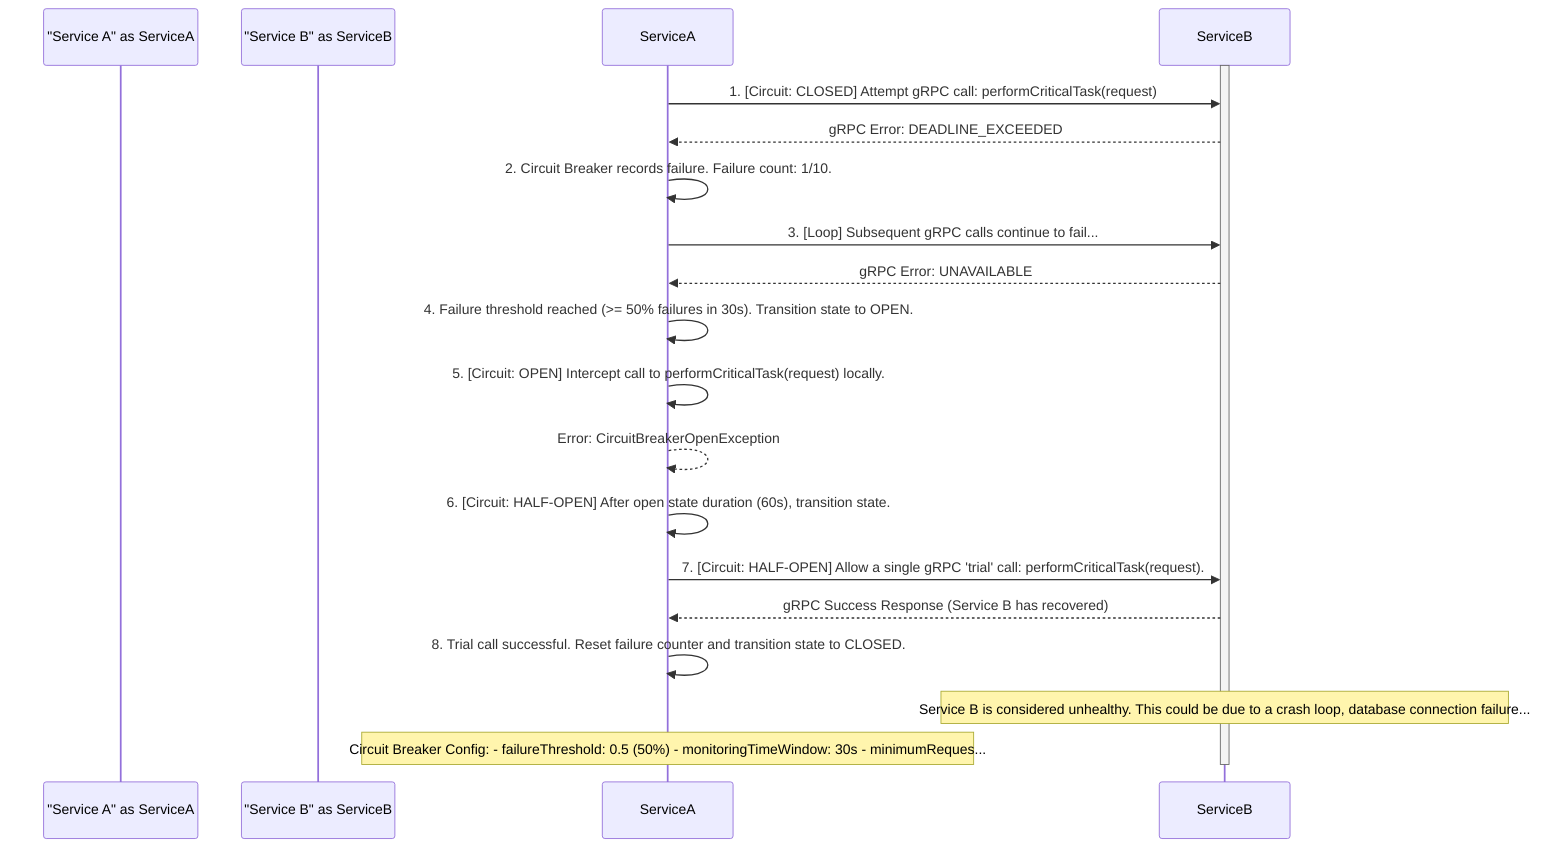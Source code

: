 sequenceDiagram
    participant "Service A" as ServiceA
    participant "Service B" as ServiceB

    activate ServiceB
    ServiceA->>ServiceB: 1. [Circuit: CLOSED] Attempt gRPC call: performCriticalTask(request)
    ServiceB-->>ServiceA: gRPC Error: DEADLINE_EXCEEDED
    ServiceA->>ServiceA: 2. Circuit Breaker records failure. Failure count: 1/10.
    ServiceA->>ServiceB: 3. [Loop] Subsequent gRPC calls continue to fail...
    ServiceB-->>ServiceA: gRPC Error: UNAVAILABLE
    ServiceA->>ServiceA: 4. Failure threshold reached (>= 50% failures in 30s). Transition state to OPEN.
    ServiceA->>ServiceA: 5. [Circuit: OPEN] Intercept call to performCriticalTask(request) locally.
    ServiceA-->>ServiceA: Error: CircuitBreakerOpenException
    ServiceA->>ServiceA: 6. [Circuit: HALF-OPEN] After open state duration (60s), transition state.
    ServiceA->>ServiceB: 7. [Circuit: HALF-OPEN] Allow a single gRPC 'trial' call: performCriticalTask(request).
    ServiceB-->>ServiceA: gRPC Success Response (Service B has recovered)
    ServiceA->>ServiceA: 8. Trial call successful. Reset failure counter and transition state to CLOSED.

    note over ServiceB: Service B is considered unhealthy. This could be due to a crash loop, database connection failure...
    note over ServiceA: Circuit Breaker Config: - failureThreshold: 0.5 (50%) - monitoringTimeWindow: 30s - minimumReques...

    deactivate ServiceB